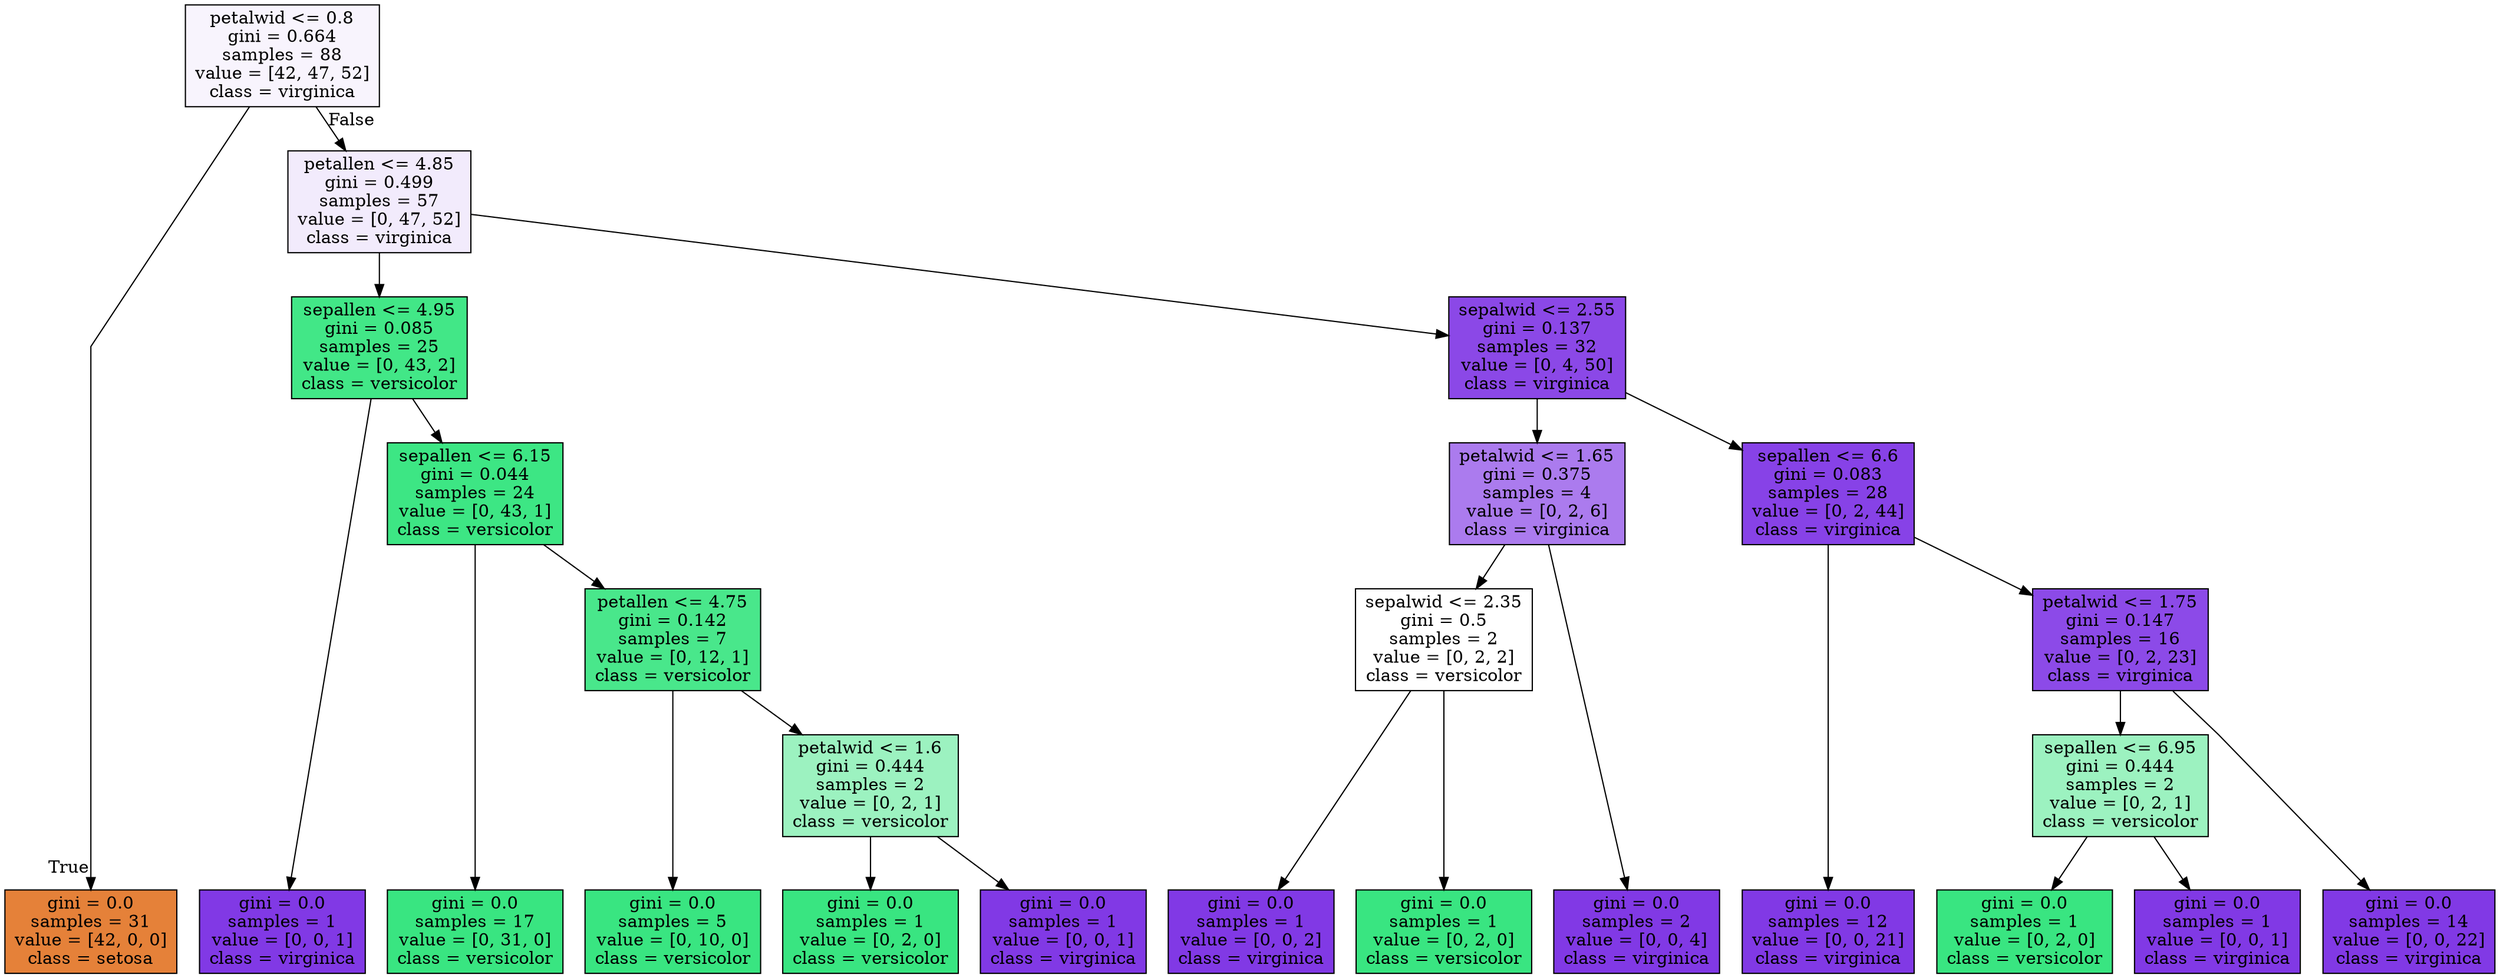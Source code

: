 digraph Tree {
node [shape=box, style="filled", color="black"] ;
graph [ranksep=equally, splines=polyline] ;
0 [label="petalwid <= 0.8\ngini = 0.664\nsamples = 88\nvalue = [42, 47, 52]\nclass = virginica", fillcolor="#8139e50e"] ;
1 [label="gini = 0.0\nsamples = 31\nvalue = [42, 0, 0]\nclass = setosa", fillcolor="#e58139ff"] ;
0 -> 1 [labeldistance=2.5, labelangle=45, headlabel="True"] ;
2 [label="petallen <= 4.85\ngini = 0.499\nsamples = 57\nvalue = [0, 47, 52]\nclass = virginica", fillcolor="#8139e519"] ;
0 -> 2 [labeldistance=2.5, labelangle=-45, headlabel="False"] ;
3 [label="sepallen <= 4.95\ngini = 0.085\nsamples = 25\nvalue = [0, 43, 2]\nclass = versicolor", fillcolor="#39e581f3"] ;
2 -> 3 ;
4 [label="gini = 0.0\nsamples = 1\nvalue = [0, 0, 1]\nclass = virginica", fillcolor="#8139e5ff"] ;
3 -> 4 ;
5 [label="sepallen <= 6.15\ngini = 0.044\nsamples = 24\nvalue = [0, 43, 1]\nclass = versicolor", fillcolor="#39e581f9"] ;
3 -> 5 ;
6 [label="gini = 0.0\nsamples = 17\nvalue = [0, 31, 0]\nclass = versicolor", fillcolor="#39e581ff"] ;
5 -> 6 ;
7 [label="petallen <= 4.75\ngini = 0.142\nsamples = 7\nvalue = [0, 12, 1]\nclass = versicolor", fillcolor="#39e581ea"] ;
5 -> 7 ;
8 [label="gini = 0.0\nsamples = 5\nvalue = [0, 10, 0]\nclass = versicolor", fillcolor="#39e581ff"] ;
7 -> 8 ;
9 [label="petalwid <= 1.6\ngini = 0.444\nsamples = 2\nvalue = [0, 2, 1]\nclass = versicolor", fillcolor="#39e5817f"] ;
7 -> 9 ;
10 [label="gini = 0.0\nsamples = 1\nvalue = [0, 2, 0]\nclass = versicolor", fillcolor="#39e581ff"] ;
9 -> 10 ;
11 [label="gini = 0.0\nsamples = 1\nvalue = [0, 0, 1]\nclass = virginica", fillcolor="#8139e5ff"] ;
9 -> 11 ;
12 [label="sepalwid <= 2.55\ngini = 0.137\nsamples = 32\nvalue = [0, 4, 50]\nclass = virginica", fillcolor="#8139e5eb"] ;
2 -> 12 ;
13 [label="petalwid <= 1.65\ngini = 0.375\nsamples = 4\nvalue = [0, 2, 6]\nclass = virginica", fillcolor="#8139e5aa"] ;
12 -> 13 ;
14 [label="sepalwid <= 2.35\ngini = 0.5\nsamples = 2\nvalue = [0, 2, 2]\nclass = versicolor", fillcolor="#39e58100"] ;
13 -> 14 ;
15 [label="gini = 0.0\nsamples = 1\nvalue = [0, 0, 2]\nclass = virginica", fillcolor="#8139e5ff"] ;
14 -> 15 ;
16 [label="gini = 0.0\nsamples = 1\nvalue = [0, 2, 0]\nclass = versicolor", fillcolor="#39e581ff"] ;
14 -> 16 ;
17 [label="gini = 0.0\nsamples = 2\nvalue = [0, 0, 4]\nclass = virginica", fillcolor="#8139e5ff"] ;
13 -> 17 ;
18 [label="sepallen <= 6.6\ngini = 0.083\nsamples = 28\nvalue = [0, 2, 44]\nclass = virginica", fillcolor="#8139e5f3"] ;
12 -> 18 ;
19 [label="gini = 0.0\nsamples = 12\nvalue = [0, 0, 21]\nclass = virginica", fillcolor="#8139e5ff"] ;
18 -> 19 ;
20 [label="petalwid <= 1.75\ngini = 0.147\nsamples = 16\nvalue = [0, 2, 23]\nclass = virginica", fillcolor="#8139e5e9"] ;
18 -> 20 ;
21 [label="sepallen <= 6.95\ngini = 0.444\nsamples = 2\nvalue = [0, 2, 1]\nclass = versicolor", fillcolor="#39e5817f"] ;
20 -> 21 ;
22 [label="gini = 0.0\nsamples = 1\nvalue = [0, 2, 0]\nclass = versicolor", fillcolor="#39e581ff"] ;
21 -> 22 ;
23 [label="gini = 0.0\nsamples = 1\nvalue = [0, 0, 1]\nclass = virginica", fillcolor="#8139e5ff"] ;
21 -> 23 ;
24 [label="gini = 0.0\nsamples = 14\nvalue = [0, 0, 22]\nclass = virginica", fillcolor="#8139e5ff"] ;
20 -> 24 ;
{rank=same ; 0} ;
{rank=same ; 2} ;
{rank=same ; 3; 12} ;
{rank=same ; 5; 13; 18} ;
{rank=same ; 7; 14; 20} ;
{rank=same ; 9; 21} ;
{rank=same ; 1; 4; 6; 8; 10; 11; 15; 16; 17; 19; 22; 23; 24} ;
}